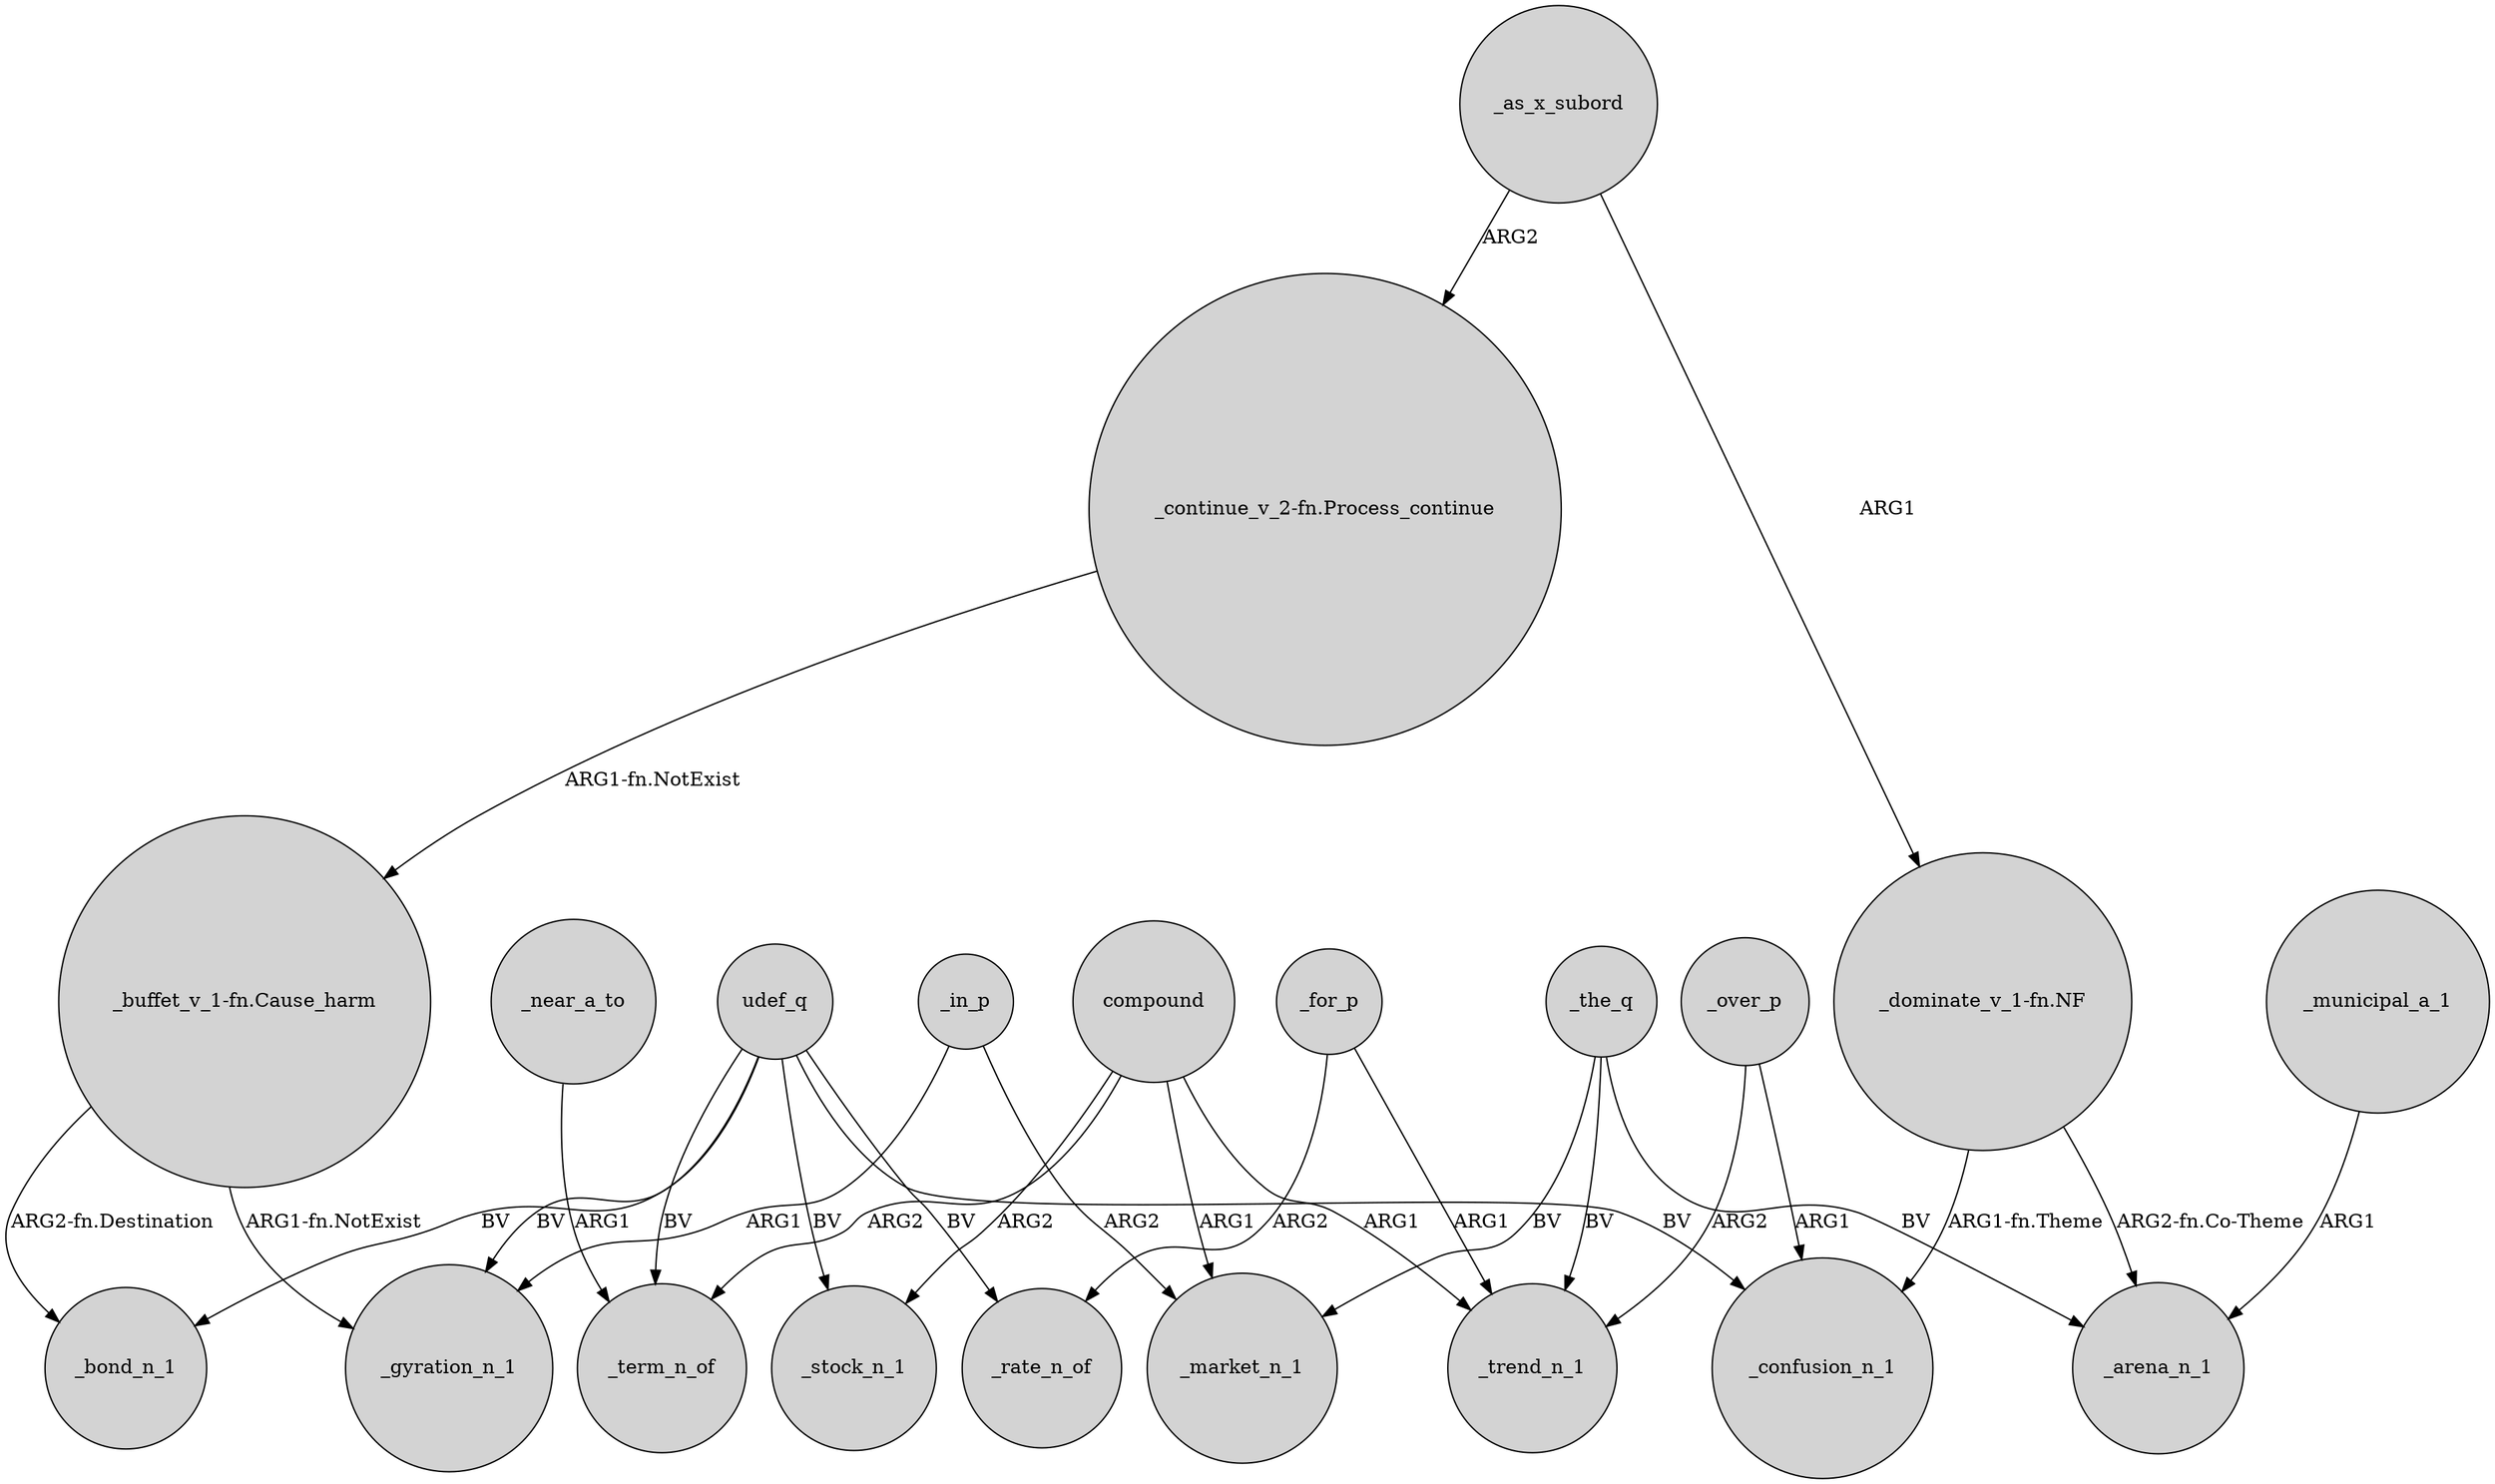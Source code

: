 digraph {
	node [shape=circle style=filled]
	udef_q -> _gyration_n_1 [label=BV]
	"_continue_v_2-fn.Process_continue" -> "_buffet_v_1-fn.Cause_harm" [label="ARG1-fn.NotExist"]
	compound -> _term_n_of [label=ARG2]
	"_buffet_v_1-fn.Cause_harm" -> _bond_n_1 [label="ARG2-fn.Destination"]
	"_buffet_v_1-fn.Cause_harm" -> _gyration_n_1 [label="ARG1-fn.NotExist"]
	_as_x_subord -> "_continue_v_2-fn.Process_continue" [label=ARG2]
	udef_q -> _rate_n_of [label=BV]
	_as_x_subord -> "_dominate_v_1-fn.NF" [label=ARG1]
	compound -> _stock_n_1 [label=ARG2]
	compound -> _trend_n_1 [label=ARG1]
	udef_q -> _bond_n_1 [label=BV]
	_the_q -> _trend_n_1 [label=BV]
	udef_q -> _stock_n_1 [label=BV]
	udef_q -> _confusion_n_1 [label=BV]
	_the_q -> _arena_n_1 [label=BV]
	udef_q -> _term_n_of [label=BV]
	_in_p -> _gyration_n_1 [label=ARG1]
	"_dominate_v_1-fn.NF" -> _confusion_n_1 [label="ARG1-fn.Theme"]
	_near_a_to -> _term_n_of [label=ARG1]
	_municipal_a_1 -> _arena_n_1 [label=ARG1]
	_over_p -> _trend_n_1 [label=ARG2]
	_in_p -> _market_n_1 [label=ARG2]
	_over_p -> _confusion_n_1 [label=ARG1]
	compound -> _market_n_1 [label=ARG1]
	_the_q -> _market_n_1 [label=BV]
	_for_p -> _trend_n_1 [label=ARG1]
	"_dominate_v_1-fn.NF" -> _arena_n_1 [label="ARG2-fn.Co-Theme"]
	_for_p -> _rate_n_of [label=ARG2]
}
